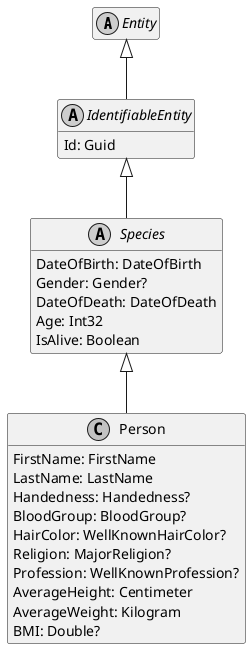 ﻿@startuml
skinparam monochrome true
hide empty members

abstract class Entity {
}

Entity <|-- IdentifiableEntity

abstract class IdentifiableEntity {
    Id: Guid
}

IdentifiableEntity <|-- Species

abstract class Species {
    DateOfBirth: DateOfBirth
    Gender: Gender?
    DateOfDeath: DateOfDeath
    Age: Int32
    IsAlive: Boolean
}

Species <|-- Person

class Person {
    FirstName: FirstName
    LastName: LastName
    Handedness: Handedness?
    BloodGroup: BloodGroup?
    HairColor: WellKnownHairColor?
    Religion: MajorReligion?
    Profession: WellKnownProfession?
    AverageHeight: Centimeter
    AverageWeight: Kilogram
    BMI: Double?
}

@enduml

